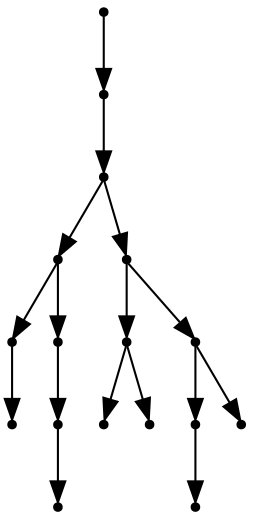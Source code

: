 digraph {
  16 [shape=point];
  15 [shape=point];
  14 [shape=point];
  5 [shape=point];
  1 [shape=point];
  0 [shape=point];
  4 [shape=point];
  3 [shape=point];
  2 [shape=point];
  13 [shape=point];
  8 [shape=point];
  6 [shape=point];
  7 [shape=point];
  12 [shape=point];
  10 [shape=point];
  9 [shape=point];
  11 [shape=point];
16 -> 15;
15 -> 14;
14 -> 5;
5 -> 1;
1 -> 0;
5 -> 4;
4 -> 3;
3 -> 2;
14 -> 13;
13 -> 8;
8 -> 6;
8 -> 7;
13 -> 12;
12 -> 10;
10 -> 9;
12 -> 11;
}
